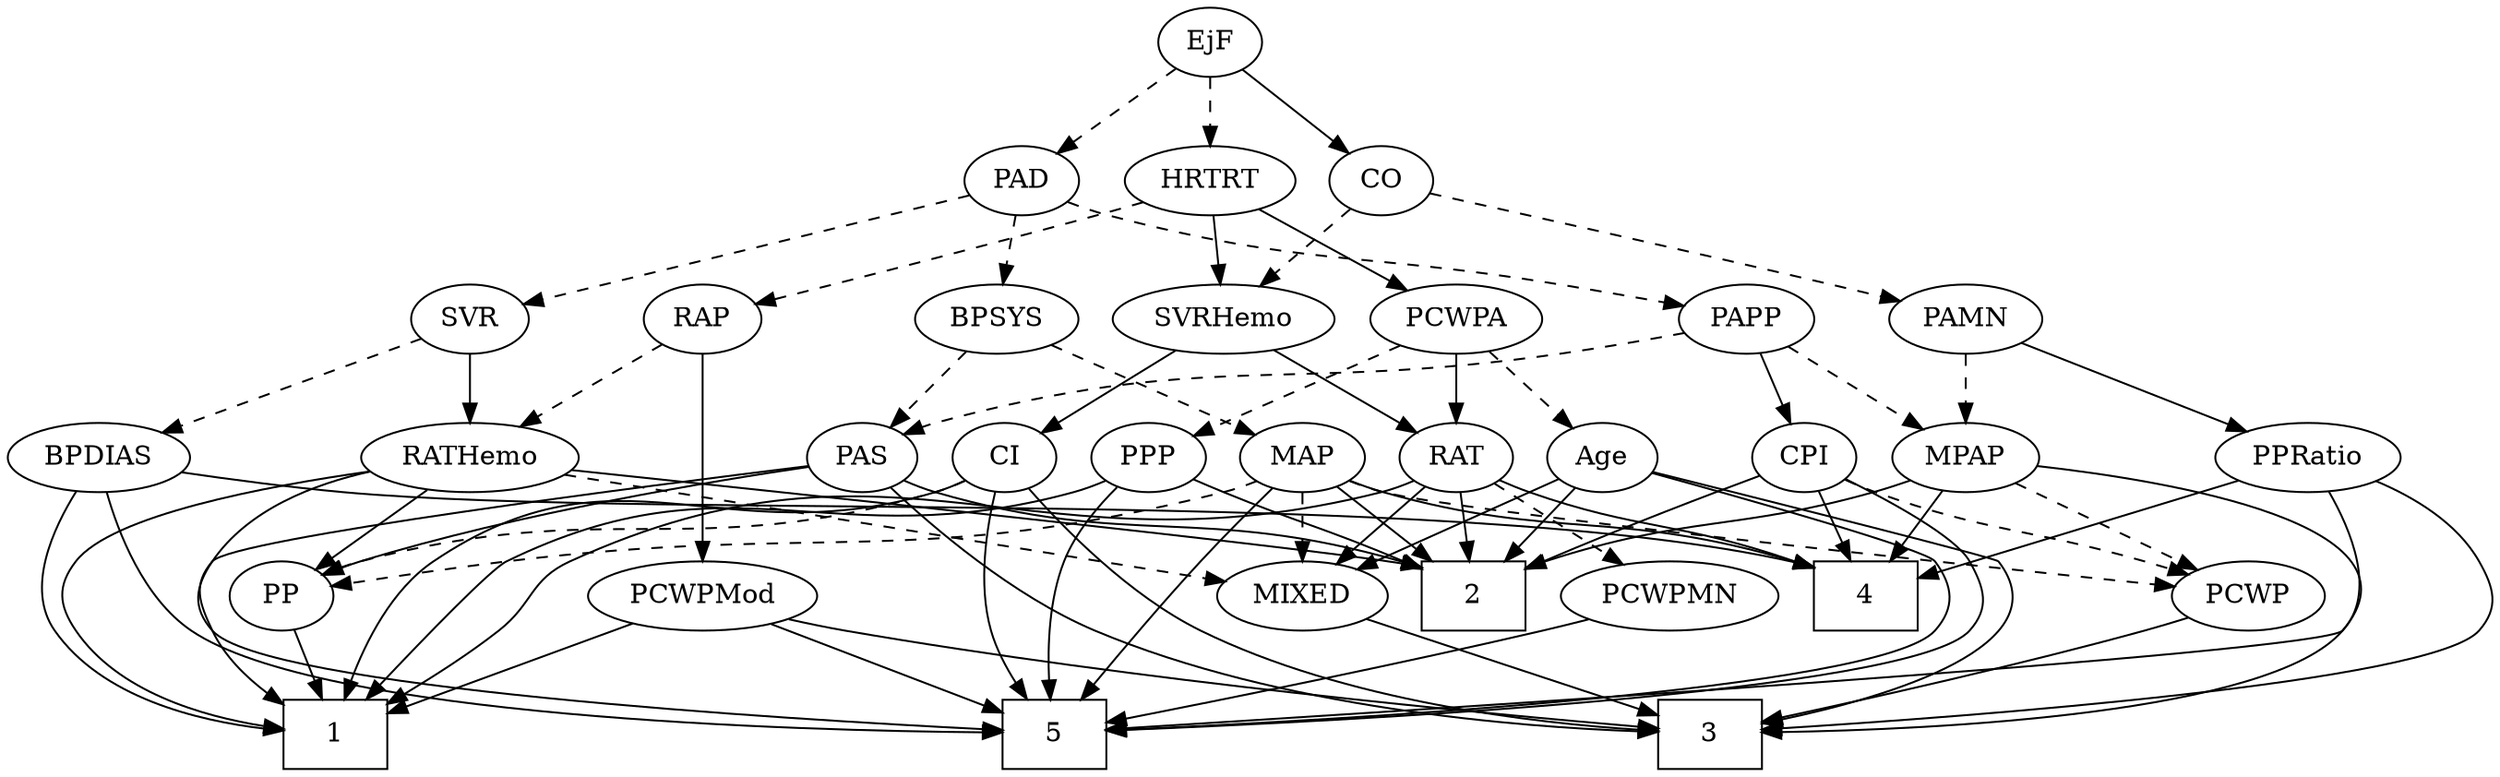 strict digraph {
	graph [bb="0,0,1296.1,396"];
	node [label="\N"];
	1	[height=0.5,
		pos="1153.6,18",
		shape=box,
		width=0.75];
	2	[height=0.5,
		pos="565.65,90",
		shape=box,
		width=0.75];
	3	[height=0.5,
		pos="427.65,18",
		shape=box,
		width=0.75];
	4	[height=0.5,
		pos="243.65,90",
		shape=box,
		width=0.75];
	5	[height=0.5,
		pos="599.65,18",
		shape=box,
		width=0.75];
	RAP	[height=0.5,
		pos="708.65,234",
		width=0.77632];
	PCWPMod	[height=0.5,
		pos="970.65,90",
		width=1.4443];
	RAP -> PCWPMod	[pos="e,966.83,108.18 736.67,233.42 781.6,232.66 870.39,225.03 926.65,180 946.13,164.41 957.64,137.99 963.98,117.97",
		style=solid];
	RATHemo	[height=0.5,
		pos="648.65,162",
		width=1.3721];
	RAP -> RATHemo	[pos="e,662.9,179.63 695.63,217.81 688.01,208.93 678.22,197.5 669.55,187.39",
		style=dashed];
	PAS	[height=0.5,
		pos="742.65,162",
		width=0.75];
	PAS -> 1	[pos="e,1180.7,36.328 763.1,149.79 768.06,147.52 773.44,145.39 778.65,144 825.92,131.35 1184.5,143.99 1217.6,108 1236.6,87.377 1212.6,\
61.01 1188.7,42.344",
		style=solid];
	PAS -> 2	[pos="e,592.92,102.52 721.48,150.59 716.64,148.33 711.5,146.01 706.65,144 663.02,125.89 650.7,125.05 606.65,108 605.25,107.46 603.84,106.91 \
602.41,106.34",
		style=solid];
	PAS -> 3	[pos="e,454.84,23.268 721.21,150.86 695.4,138.49 653.75,118 639.65,108 620.67,94.543 621.75,83.701 601.65,72 558.3,46.774 501.76,32.449 \
465.09,25.209",
		style=solid];
	PP	[height=0.5,
		pos="1181.6,90",
		width=0.75];
	PAS -> PP	[pos="e,1160.3,101.22 763.12,149.86 768.08,147.58 773.45,145.44 778.65,144 934.46,100.85 983.84,147.39 1140.6,108 1144,107.15 1147.5,106.06 \
1150.9,104.86",
		style=solid];
	PAD	[height=0.5,
		pos="363.65,306",
		width=0.79437];
	BPSYS	[height=0.5,
		pos="405.65,234",
		width=1.0471];
	PAD -> BPSYS	[pos="e,395.67,251.63 373.39,288.76 378.46,280.32 384.77,269.8 390.46,260.31",
		style=dashed];
	PAPP	[height=0.5,
		pos="238.65,234",
		width=0.88464];
	PAD -> PAPP	[pos="e,260.58,247.28 343.01,293.44 323.02,282.25 292.45,265.13 269.56,252.31",
		style=dashed];
	SVR	[height=0.5,
		pos="321.65,234",
		width=0.77632];
	PAD -> SVR	[pos="e,331.33,251.15 353.91,288.76 348.76,280.19 342.34,269.49 336.59,259.9",
		style=dashed];
	PAMN	[height=0.5,
		pos="147.65,234",
		width=1.011];
	MPAP	[height=0.5,
		pos="147.65,162",
		width=0.97491];
	PAMN -> MPAP	[pos="e,147.65,180.1 147.65,215.7 147.65,207.98 147.65,198.71 147.65,190.11",
		style=dashed];
	PPRatio	[height=0.5,
		pos="39.646,162",
		width=1.1013];
	PAMN -> PPRatio	[pos="e,61.681,177.28 126.31,219.17 110.25,208.76 88.015,194.35 70.089,182.73",
		style=solid];
	PCWP	[height=0.5,
		pos="125.65,90",
		width=0.97491];
	PCWP -> 3	[pos="e,400.42,23.529 153.18,78.758 160.13,76.364 167.62,73.947 174.65,72 250.35,51.03 340.82,33.957 390.46,25.257",
		style=solid];
	PCWPMod -> 1	[pos="e,1126.5,29.365 1004.2,76.161 1036.1,63.964 1083.9,45.666 1116.8,33.076",
		style=solid];
	PCWPMod -> 3	[pos="e,454.73,22.435 925.15,81.12 906.98,78.089 885.85,74.709 866.65,72 732.36,53.057 698.26,52.41 563.65,36 530.28,31.933 492.33,27.178 \
465.02,23.733",
		style=solid];
	PCWPMod -> 5	[pos="e,626.71,22.959 930.98,78.235 922.33,76.041 913.21,73.843 904.65,72 808.69,51.339 694.42,33.183 636.8,24.473",
		style=solid];
	PCWPA	[height=0.5,
		pos="502.65,234",
		width=1.1555];
	PPP	[height=0.5,
		pos="814.65,162",
		width=0.75];
	PCWPA -> PPP	[pos="e,794.11,173.92 533.43,221.84 540.04,219.7 547.03,217.62 553.65,216 652.01,191.91 681.9,209.92 778.65,180 780.58,179.4 782.54,178.72 \
784.49,177.98",
		style=dashed];
	RAT	[height=0.5,
		pos="553.65,162",
		width=0.75827];
	PCWPA -> RAT	[pos="e,542.35,178.51 514.73,216.41 521.2,207.53 529.28,196.44 536.4,186.67",
		style=solid];
	Age	[height=0.5,
		pos="481.65,162",
		width=0.75];
	PCWPA -> Age	[pos="e,486.68,179.79 497.56,216.05 495.16,208.06 492.25,198.33 489.57,189.4",
		style=dashed];
	PCWPMN	[height=0.5,
		pos="698.65,90",
		width=1.3902];
	PCWPMN -> 5	[pos="e,623.99,36.211 676.68,73.465 663.63,64.239 646.84,52.368 632.27,42.064",
		style=solid];
	CO	[height=0.5,
		pos="289.65,306",
		width=0.75];
	CO -> PAMN	[pos="e,172.4,247.2 268.39,294.52 245.41,283.19 208.46,264.98 181.49,251.68",
		style=dashed];
	SVRHemo	[height=0.5,
		pos="612.65,234",
		width=1.3902];
	CO -> SVRHemo	[pos="e,576,246.32 310.18,294.08 315.14,291.79 320.49,289.59 325.65,288 423.69,257.79 453.5,274.24 553.65,252 557.74,251.09 561.98,250.06 \
566.21,248.96",
		style=dashed];
	CI	[height=0.5,
		pos="890.65,162",
		width=0.75];
	CI -> 1	[pos="e,1180.7,20.917 917.59,159.44 1003.1,154.2 1264.1,136.02 1288.6,108 1299.2,95.963 1297.7,85.22 1288.6,72 1266.9,40.131 1222.9,27.424 \
1191,22.358",
		style=solid];
	CI -> 3	[pos="e,454.87,22.691 874.75,146.96 851.04,126.86 804.19,90.294 757.65,72 730.74,61.424 545.72,35.192 465.08,24.091",
		style=solid];
	CI -> 5	[pos="e,626.97,20.831 891.07,143.91 890.58,123.73 886.52,90.578 866.65,72 833.86,41.354 702.76,27.009 637.27,21.645",
		style=solid];
	CI -> PP	[pos="e,1159.8,100.93 916.96,157.06 962.98,149.81 1060.8,132.79 1140.6,108 1143.8,107.02 1147.1,105.89 1150.3,104.68",
		style=dashed];
	SVRHemo -> CI	[pos="e,868.94,173.17 649.66,221.83 656.92,219.78 664.5,217.74 671.65,216 750.48,196.75 773.13,203.99 850.65,180 853.58,179.09 856.59,\
178.04 859.58,176.92",
		style=solid];
	SVRHemo -> RAT	[pos="e,566.32,178.04 598.66,216.41 591,207.31 581.37,195.9 573,185.96",
		style=solid];
	MIXED	[height=0.5,
		pos="480.65,90",
		width=1.1193];
	MIXED -> 3	[pos="e,440.61,36.124 468.35,72.765 461.92,64.268 453.9,53.677 446.69,44.146",
		style=solid];
	BPSYS -> PAS	[pos="e,722.13,173.99 433.57,221.6 439.46,219.5 445.7,217.5 451.65,216 562.63,188 596.99,212.81 706.65,180 708.58,179.42 710.55,178.75 \
712.51,178.02",
		style=dashed];
	MAP	[height=0.5,
		pos="405.65,162",
		width=0.84854];
	BPSYS -> MAP	[pos="e,405.65,180.1 405.65,215.7 405.65,207.98 405.65,198.71 405.65,190.11",
		style=dashed];
	BPDIAS	[height=0.5,
		pos="314.65,162",
		width=1.1735];
	BPDIAS -> 1	[pos="e,1126.6,32.418 345.04,149.4 351.74,147.25 358.86,145.29 365.65,144 511.25,116.32 897.64,171.32 1031.6,108 1051.3,98.727 1047.8,\
85.698 1064.6,72 1080.9,58.785 1100.8,46.627 1117.6,37.298",
		style=solid];
	BPDIAS -> 4	[pos="e,261.19,108.29 298.54,145.12 289.67,136.37 278.47,125.33 268.51,115.51",
		style=solid];
	BPDIAS -> 5	[pos="e,572.61,21.65 326.24,144.6 341.32,124.49 369.56,90.761 401.65,72 452.76,42.109 521.08,28.684 562.64,22.948",
		style=solid];
	HRTRT	[height=0.5,
		pos="557.65,306",
		width=1.1013];
	HRTRT -> RAP	[pos="e,686.67,245.19 584.29,292.65 610.35,280.57 650,262.19 677.5,249.44",
		style=dashed];
	HRTRT -> PCWPA	[pos="e,515.33,251.15 544.89,288.76 537.95,279.93 529.23,268.83 521.51,259.01",
		style=solid];
	HRTRT -> SVRHemo	[pos="e,599.58,251.63 570.4,288.76 577.18,280.14 585.65,269.36 593.22,259.73",
		style=solid];
	RATHemo -> 1	[pos="e,1149.1,36.115 684.27,149.38 691.61,147.32 699.33,145.39 706.65,144 793.45,127.5 1028.3,155.72 1102.6,108 1124.8,93.783 1138.4,\
66.313 1145.9,45.633",
		style=solid];
	RATHemo -> 2	[pos="e,585.86,108.04 629.81,145.12 619.16,136.14 605.64,124.73 593.76,114.71",
		style=solid];
	RATHemo -> 5	[pos="e,626.96,19.15 682.96,148.9 711.6,138.02 749.08,121.69 757.65,108 766.13,94.436 766.99,84.989 757.65,72 730.31,34 674.42,22.862 \
636.99,19.811",
		style=solid];
	RATHemo -> MIXED	[pos="e,509.17,102.88 617.44,148 589.44,136.33 548.28,119.18 518.43,106.74",
		style=dashed];
	RATHemo -> PP	[pos="e,1160.4,101.29 684.26,149.33 691.6,147.28 699.32,145.36 706.65,144 896.93,108.6 952.55,153.61 1140.6,108 1144,107.18 1147.5,106.11 \
1151,104.91",
		style=solid];
	MAP -> 2	[pos="e,538.57,103.92 429.68,150.78 458.54,138.51 505.32,118.59 529.3,108.04",
		style=solid];
	MAP -> 4	[pos="e,270.9,102.78 381.74,150.67 354.94,139.09 311.18,120.18 280.1,106.75",
		style=solid];
	MAP -> 5	[pos="e,572.46,18.79 403.81,144 402.65,124.23 403.96,91.777 421.65,72 457.34,32.091 521.61,21.656 562.38,19.25",
		style=solid];
	MAP -> PCWP	[pos="e,157.59,97.711 382.23,150.2 376.85,147.96 371.11,145.75 365.65,144 346.97,138.03 231.44,113.32 167.72,99.85",
		style=dashed];
	MAP -> MIXED	[pos="e,464.09,106.46 421.19,146.5 431.37,137 444.88,124.38 456.45,113.58",
		style=dashed];
	MAP -> PP	[pos="e,1155.7,95.425 428.46,149.72 433.96,147.44 439.92,145.34 445.65,144 713.97,81.18 790.48,135.84 1064.6,108 1091.9,105.23 1122.6,\
100.72 1145.7,97.047",
		style=dashed];
	MPAP -> 2	[pos="e,538.5,104.98 173.81,149.6 179.6,147.45 185.76,145.43 191.65,144 335.33,109.23 382.18,147.13 528.7,107.69",
		style=solid];
	MPAP -> 3	[pos="e,400.59,18.832 123.43,148.86 108.37,139.85 90.288,126.02 81.646,108 74.729,93.573 71.224,84.14 81.646,72 121.14,25.996 309.28,19.508 \
390.34,18.884",
		style=solid];
	MPAP -> 4	[pos="e,220.18,108.11 167.07,146.83 179.9,137.48 197,125.01 211.79,114.23",
		style=solid];
	MPAP -> PCWP	[pos="e,131.08,108.28 142.32,144.05 139.87,136.26 136.9,126.82 134.16,118.08",
		style=dashed];
	CPI	[height=0.5,
		pos="227.65,162",
		width=0.75];
	CPI -> 2	[pos="e,538.47,104.89 248.16,149.99 253.12,147.71 258.48,145.53 263.65,144 374.91,111.06 413.16,140.18 528.55,107.77",
		style=solid];
	CPI -> 4	[pos="e,239.7,108.28 231.52,144.05 233.3,136.26 235.46,126.82 237.46,118.08",
		style=solid];
	CPI -> 5	[pos="e,572.63,22.414 216.81,145.17 204.91,125.64 189.72,92.511 207.65,72 210.57,68.652 465.56,36.004 562.66,23.678",
		style=solid];
	CPI -> PCWP	[pos="e,145.82,104.85 209.41,148.49 194.05,137.94 171.8,122.68 154.1,110.53",
		style=dashed];
	PP -> 1	[pos="e,1160.6,36.447 1175,72.411 1171.8,64.454 1167.9,54.722 1164.3,45.756",
		style=solid];
	PPP -> 1	[pos="e,1180.8,25.571 835.81,150.56 841.77,148.02 848.35,145.58 854.65,144 940.34,122.46 1191.1,173.25 1250.6,108 1261.4,96.185 1258.8,\
85.761 1250.6,72 1237.7,50.101 1212.1,36.665 1190.4,28.802",
		style=solid];
	PPP -> 2	[pos="e,592.77,97.433 794,150.4 789.05,148.1 783.72,145.81 778.65,144 762.13,138.11 659.27,113.3 602.76,99.812",
		style=solid];
	PPP -> 5	[pos="e,626.67,20.371 811.46,144.05 806.82,124.02 796.27,91.016 774.65,72 735.86,37.895 675.69,25.733 636.98,21.398",
		style=solid];
	PAPP -> PAS	[pos="e,722.19,174.19 263.59,222.4 270.31,219.92 277.67,217.56 284.65,216 468.36,175 524.89,228.96 706.65,180 708.6,179.47 710.57,178.85 \
712.54,178.15",
		style=dashed];
	PAPP -> MPAP	[pos="e,166.35,177.38 220.23,218.83 207.12,208.75 189.29,195.03 174.59,183.72",
		style=dashed];
	PAPP -> CPI	[pos="e,230.36,180.28 235.98,216.05 234.77,208.35 233.31,199.03 231.95,190.36",
		style=solid];
	SVR -> BPDIAS	[pos="e,316.36,180.1 319.92,215.7 319.14,207.98 318.22,198.71 317.36,190.11",
		style=dashed];
	SVR -> RATHemo	[pos="e,612.32,174.24 342.78,222.08 347.87,219.79 353.37,217.59 358.65,216 458.13,186.02 488.19,202.43 589.65,180 593.8,179.08 598.1,178.04 \
602.39,176.92",
		style=solid];
	RAT -> 1	[pos="e,1137.2,36.075 574.3,149.95 579.51,147.61 585.17,145.42 590.65,144 692.91,117.53 968.65,152.09 1064.6,108 1068.8,106.1 1105.2,68.999 \
1130.2,43.305",
		style=solid];
	RAT -> 2	[pos="e,562.69,108.28 556.55,144.05 557.87,136.35 559.47,127.03 560.96,118.36",
		style=solid];
	RAT -> 4	[pos="e,270.66,93.951 532.69,150.03 527.84,147.79 522.64,145.63 517.65,144 435.19,117.03 334.03,101.86 280.67,95.175",
		style=solid];
	RAT -> PCWPMN	[pos="e,669.91,104.87 575.04,150.67 597.52,139.82 633.34,122.53 660.64,109.35",
		style=dashed];
	RAT -> MIXED	[pos="e,496.92,106.61 538.87,146.83 528.99,137.36 515.76,124.67 504.41,113.79",
		style=solid];
	PPRatio -> 3	[pos="e,400.36,20.412 26.103,144.98 11.387,125.56 -7.7229,92.852 10.646,72 35.606,43.667 292.75,26.506 390.35,20.971",
		style=solid];
	PPRatio -> 4	[pos="e,216.49,100.32 70.187,150.52 106.69,137.99 167.73,117.05 206.81,103.64",
		style=solid];
	PPRatio -> 5	[pos="e,572.58,22.629 42.475,143.99 46.901,123.25 57.592,88.881 81.646,72 151.44,23.021 378.89,45.289 463.65,36 497.06,32.338 535,27.542 \
562.31,23.978",
		style=solid];
	Age -> 2	[pos="e,545.03,108.18 497.84,147.5 508.98,138.23 524.06,125.66 537.17,114.73",
		style=solid];
	Age -> 3	[pos="e,414.14,36.166 460.61,150.57 438.34,139.04 405.47,120.44 398.65,108 387.64,87.914 397.54,62.969 408.67,44.603",
		style=solid];
	Age -> 5	[pos="e,572.62,18.501 464.65,147.73 443.75,129.79 413.2,97.156 431.65,72 461.52,31.244 522.82,21.02 562.53,18.893",
		style=solid];
	Age -> MIXED	[pos="e,480.89,108.1 481.4,143.7 481.29,135.98 481.16,126.71 481.03,118.11",
		style=solid];
	EjF	[height=0.5,
		pos="363.65,378",
		width=0.75];
	EjF -> PAD	[pos="e,363.65,324.1 363.65,359.7 363.65,351.98 363.65,342.71 363.65,334.11",
		style=dashed];
	EjF -> CO	[pos="e,304.6,321.14 348.67,362.83 338.14,352.87 323.86,339.37 311.99,328.14",
		style=solid];
	EjF -> HRTRT	[pos="e,527.48,317.89 387.05,368.56 419.47,356.86 478.51,335.55 517.91,321.34",
		style=dashed];
}
